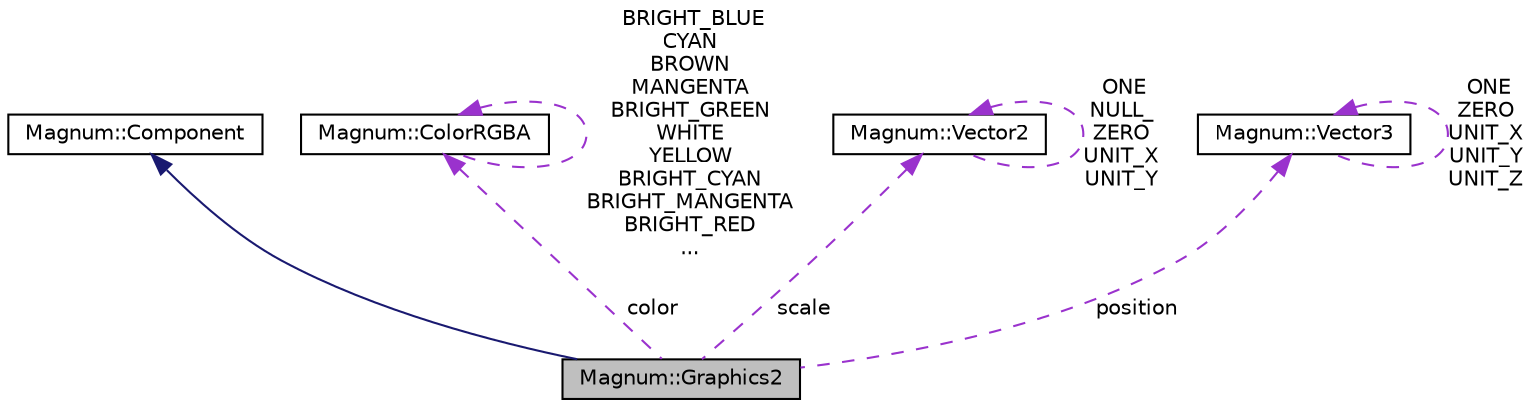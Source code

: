 digraph "Magnum::Graphics2"
{
  edge [fontname="Helvetica",fontsize="10",labelfontname="Helvetica",labelfontsize="10"];
  node [fontname="Helvetica",fontsize="10",shape=record];
  Node1 [label="Magnum::Graphics2",height=0.2,width=0.4,color="black", fillcolor="grey75", style="filled", fontcolor="black"];
  Node2 -> Node1 [dir="back",color="midnightblue",fontsize="10",style="solid",fontname="Helvetica"];
  Node2 [label="Magnum::Component",height=0.2,width=0.4,color="black", fillcolor="white", style="filled",URL="$class_magnum_1_1_component.html",tooltip="Component. "];
  Node3 -> Node1 [dir="back",color="darkorchid3",fontsize="10",style="dashed",label=" color" ,fontname="Helvetica"];
  Node3 [label="Magnum::ColorRGBA",height=0.2,width=0.4,color="black", fillcolor="white", style="filled",URL="$class_magnum_1_1_color_r_g_b_a.html"];
  Node3 -> Node3 [dir="back",color="darkorchid3",fontsize="10",style="dashed",label=" BRIGHT_BLUE\nCYAN\nBROWN\nMANGENTA\nBRIGHT_GREEN\nWHITE\nYELLOW\nBRIGHT_CYAN\nBRIGHT_MANGENTA\nBRIGHT_RED\n..." ,fontname="Helvetica"];
  Node4 -> Node1 [dir="back",color="darkorchid3",fontsize="10",style="dashed",label=" scale" ,fontname="Helvetica"];
  Node4 [label="Magnum::Vector2",height=0.2,width=0.4,color="black", fillcolor="white", style="filled",URL="$class_magnum_1_1_vector2.html"];
  Node4 -> Node4 [dir="back",color="darkorchid3",fontsize="10",style="dashed",label=" ONE\nNULL_\nZERO\nUNIT_X\nUNIT_Y" ,fontname="Helvetica"];
  Node5 -> Node1 [dir="back",color="darkorchid3",fontsize="10",style="dashed",label=" position" ,fontname="Helvetica"];
  Node5 [label="Magnum::Vector3",height=0.2,width=0.4,color="black", fillcolor="white", style="filled",URL="$class_magnum_1_1_vector3.html"];
  Node5 -> Node5 [dir="back",color="darkorchid3",fontsize="10",style="dashed",label=" ONE\nZERO\nUNIT_X\nUNIT_Y\nUNIT_Z" ,fontname="Helvetica"];
}
